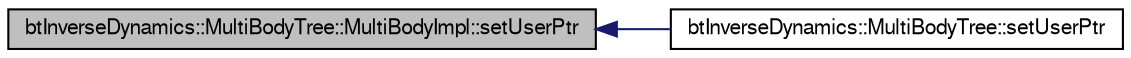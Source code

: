digraph G
{
  bgcolor="transparent";
  edge [fontname="FreeSans",fontsize=10,labelfontname="FreeSans",labelfontsize=10];
  node [fontname="FreeSans",fontsize=10,shape=record];
  rankdir=LR;
  Node1 [label="btInverseDynamics::MultiBodyTree::MultiBodyImpl::setUserPtr",height=0.2,width=0.4,color="black", fillcolor="grey75", style="filled" fontcolor="black"];
  Node1 -> Node2 [dir=back,color="midnightblue",fontsize=10,style="solid"];
  Node2 [label="btInverseDynamics::MultiBodyTree::setUserPtr",height=0.2,width=0.4,color="black",URL="$classbt_inverse_dynamics_1_1_multi_body_tree.html#d2c37fb7a6cb73b1af87e0b7884717c0"];
}
